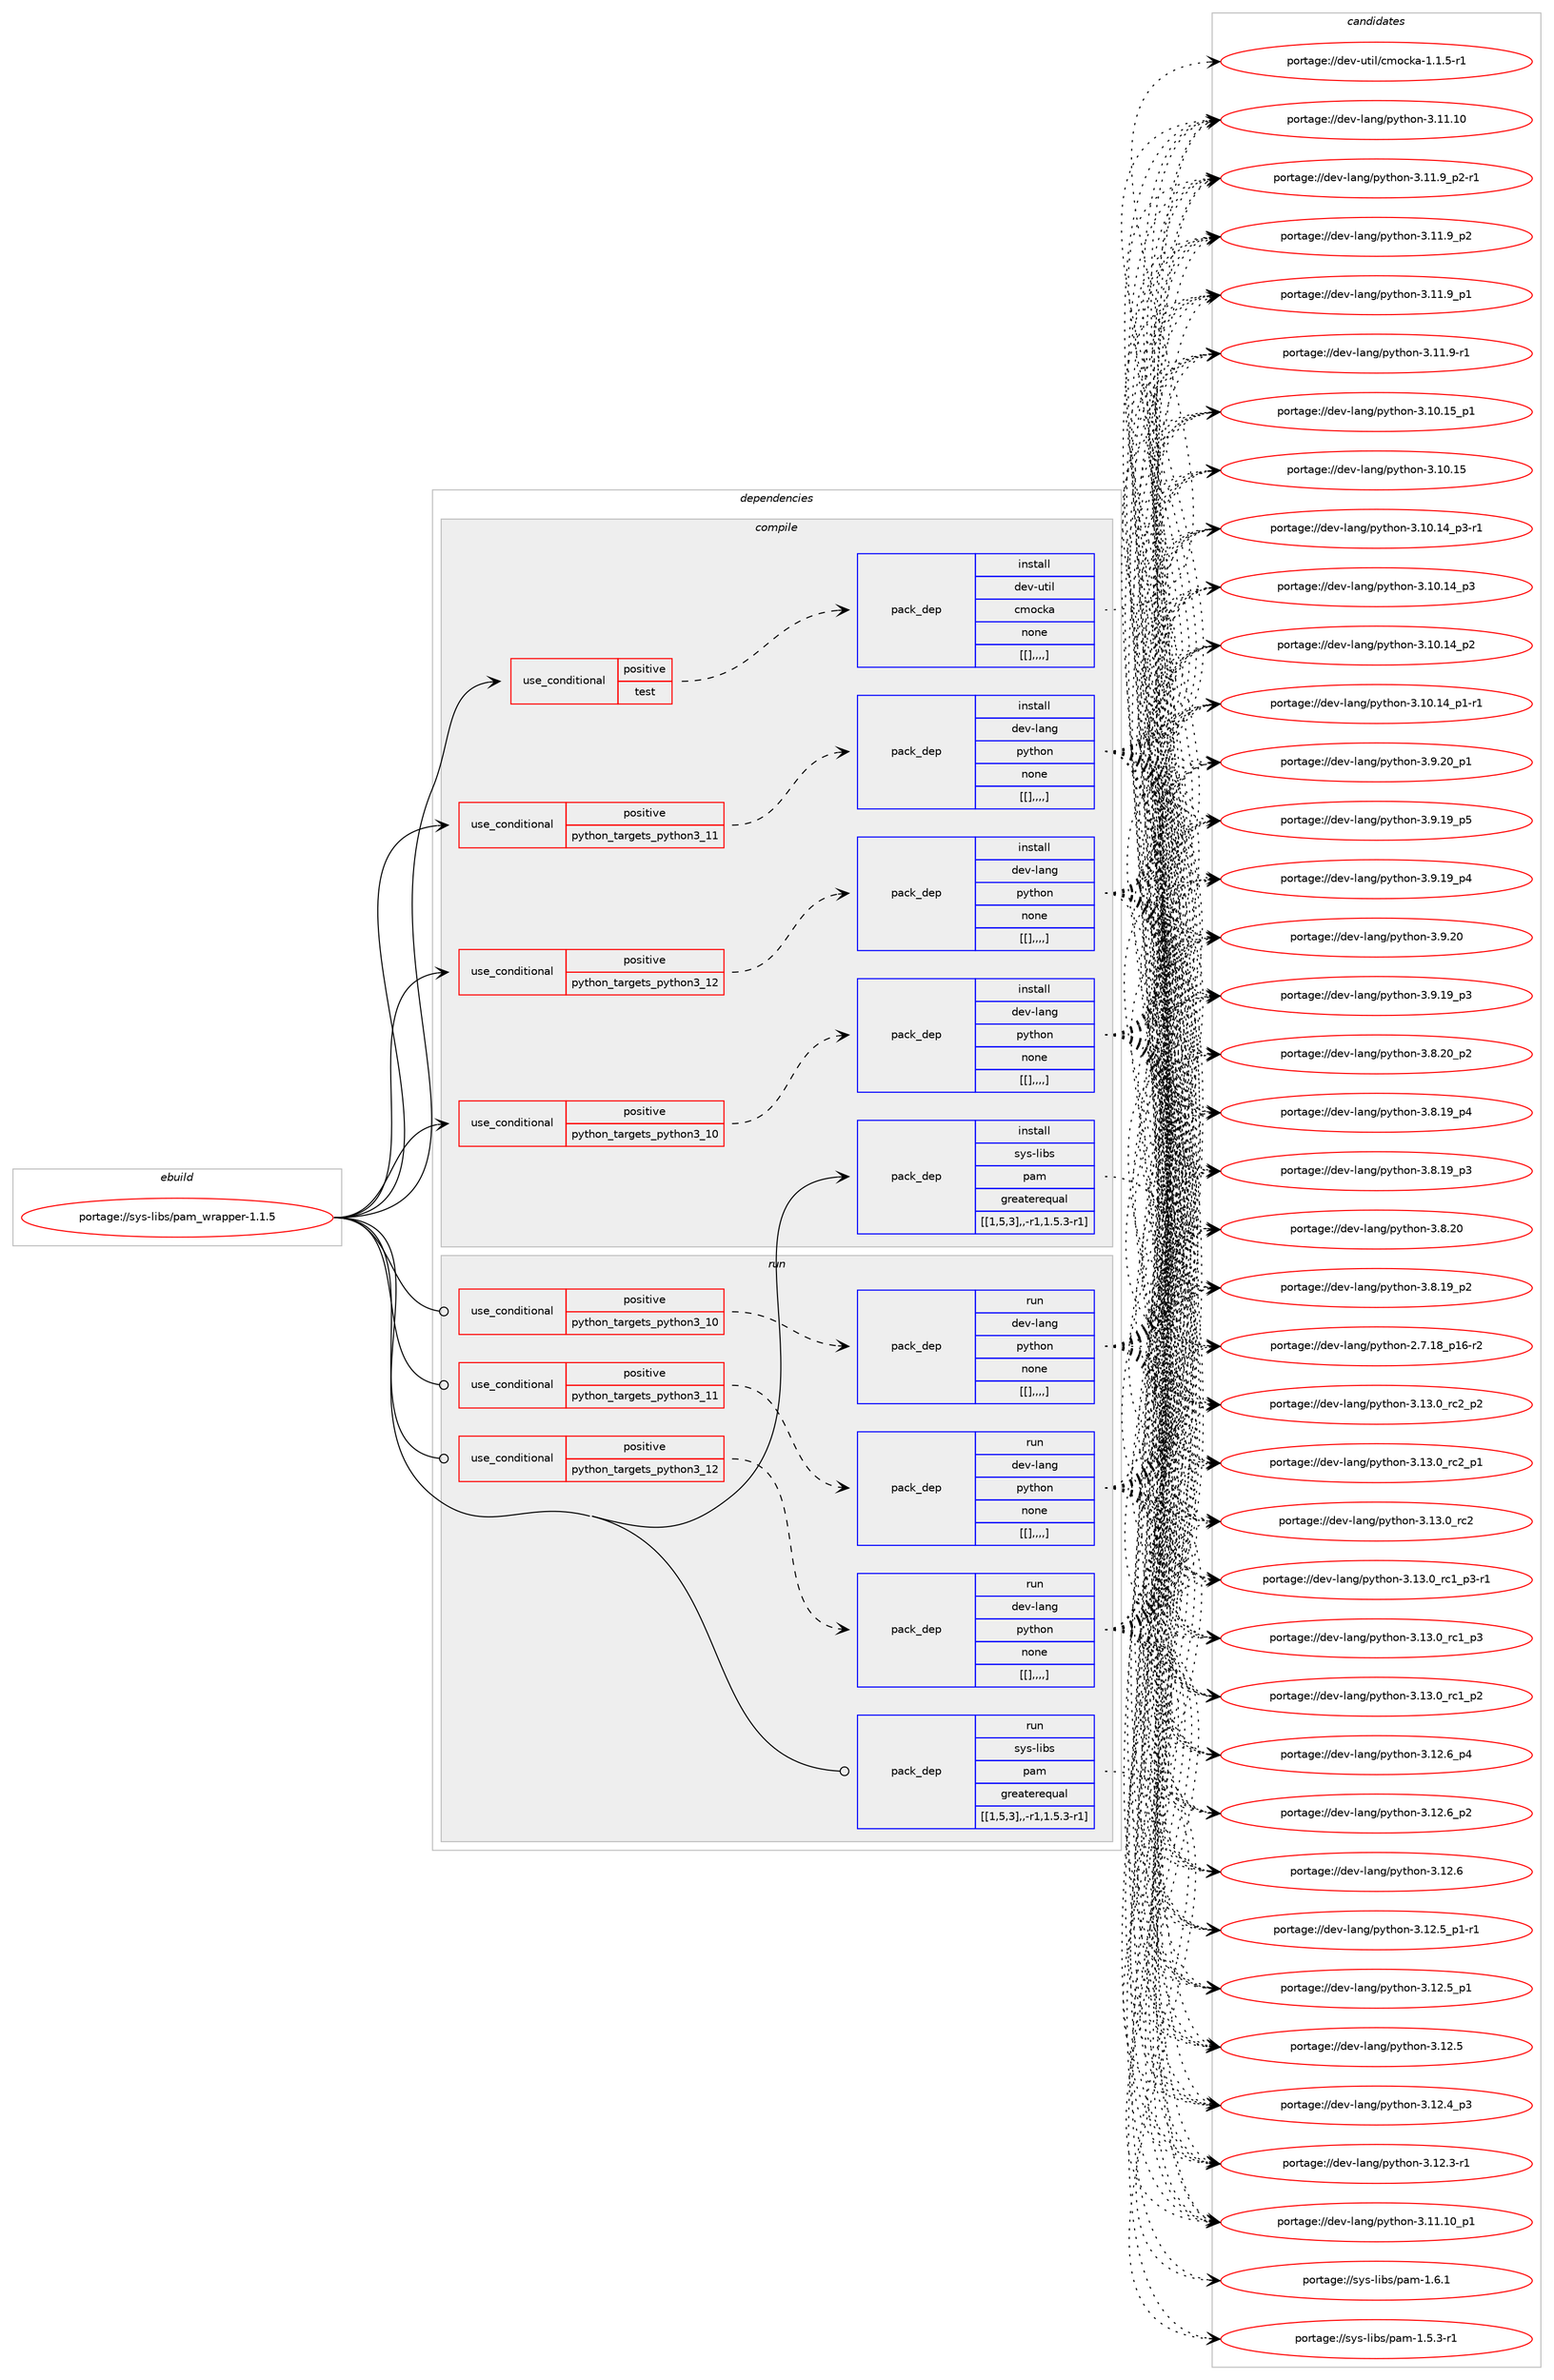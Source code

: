 digraph prolog {

# *************
# Graph options
# *************

newrank=true;
concentrate=true;
compound=true;
graph [rankdir=LR,fontname=Helvetica,fontsize=10,ranksep=1.5];#, ranksep=2.5, nodesep=0.2];
edge  [arrowhead=vee];
node  [fontname=Helvetica,fontsize=10];

# **********
# The ebuild
# **********

subgraph cluster_leftcol {
color=gray;
label=<<i>ebuild</i>>;
id [label="portage://sys-libs/pam_wrapper-1.1.5", color=red, width=4, href="../sys-libs/pam_wrapper-1.1.5.svg"];
}

# ****************
# The dependencies
# ****************

subgraph cluster_midcol {
color=gray;
label=<<i>dependencies</i>>;
subgraph cluster_compile {
fillcolor="#eeeeee";
style=filled;
label=<<i>compile</i>>;
subgraph cond4639 {
dependency13164 [label=<<TABLE BORDER="0" CELLBORDER="1" CELLSPACING="0" CELLPADDING="4"><TR><TD ROWSPAN="3" CELLPADDING="10">use_conditional</TD></TR><TR><TD>positive</TD></TR><TR><TD>python_targets_python3_10</TD></TR></TABLE>>, shape=none, color=red];
subgraph pack8475 {
dependency13165 [label=<<TABLE BORDER="0" CELLBORDER="1" CELLSPACING="0" CELLPADDING="4" WIDTH="220"><TR><TD ROWSPAN="6" CELLPADDING="30">pack_dep</TD></TR><TR><TD WIDTH="110">install</TD></TR><TR><TD>dev-lang</TD></TR><TR><TD>python</TD></TR><TR><TD>none</TD></TR><TR><TD>[[],,,,]</TD></TR></TABLE>>, shape=none, color=blue];
}
dependency13164:e -> dependency13165:w [weight=20,style="dashed",arrowhead="vee"];
}
id:e -> dependency13164:w [weight=20,style="solid",arrowhead="vee"];
subgraph cond4640 {
dependency13166 [label=<<TABLE BORDER="0" CELLBORDER="1" CELLSPACING="0" CELLPADDING="4"><TR><TD ROWSPAN="3" CELLPADDING="10">use_conditional</TD></TR><TR><TD>positive</TD></TR><TR><TD>python_targets_python3_11</TD></TR></TABLE>>, shape=none, color=red];
subgraph pack8476 {
dependency13167 [label=<<TABLE BORDER="0" CELLBORDER="1" CELLSPACING="0" CELLPADDING="4" WIDTH="220"><TR><TD ROWSPAN="6" CELLPADDING="30">pack_dep</TD></TR><TR><TD WIDTH="110">install</TD></TR><TR><TD>dev-lang</TD></TR><TR><TD>python</TD></TR><TR><TD>none</TD></TR><TR><TD>[[],,,,]</TD></TR></TABLE>>, shape=none, color=blue];
}
dependency13166:e -> dependency13167:w [weight=20,style="dashed",arrowhead="vee"];
}
id:e -> dependency13166:w [weight=20,style="solid",arrowhead="vee"];
subgraph cond4641 {
dependency13168 [label=<<TABLE BORDER="0" CELLBORDER="1" CELLSPACING="0" CELLPADDING="4"><TR><TD ROWSPAN="3" CELLPADDING="10">use_conditional</TD></TR><TR><TD>positive</TD></TR><TR><TD>python_targets_python3_12</TD></TR></TABLE>>, shape=none, color=red];
subgraph pack8477 {
dependency13169 [label=<<TABLE BORDER="0" CELLBORDER="1" CELLSPACING="0" CELLPADDING="4" WIDTH="220"><TR><TD ROWSPAN="6" CELLPADDING="30">pack_dep</TD></TR><TR><TD WIDTH="110">install</TD></TR><TR><TD>dev-lang</TD></TR><TR><TD>python</TD></TR><TR><TD>none</TD></TR><TR><TD>[[],,,,]</TD></TR></TABLE>>, shape=none, color=blue];
}
dependency13168:e -> dependency13169:w [weight=20,style="dashed",arrowhead="vee"];
}
id:e -> dependency13168:w [weight=20,style="solid",arrowhead="vee"];
subgraph cond4642 {
dependency13170 [label=<<TABLE BORDER="0" CELLBORDER="1" CELLSPACING="0" CELLPADDING="4"><TR><TD ROWSPAN="3" CELLPADDING="10">use_conditional</TD></TR><TR><TD>positive</TD></TR><TR><TD>test</TD></TR></TABLE>>, shape=none, color=red];
subgraph pack8478 {
dependency13171 [label=<<TABLE BORDER="0" CELLBORDER="1" CELLSPACING="0" CELLPADDING="4" WIDTH="220"><TR><TD ROWSPAN="6" CELLPADDING="30">pack_dep</TD></TR><TR><TD WIDTH="110">install</TD></TR><TR><TD>dev-util</TD></TR><TR><TD>cmocka</TD></TR><TR><TD>none</TD></TR><TR><TD>[[],,,,]</TD></TR></TABLE>>, shape=none, color=blue];
}
dependency13170:e -> dependency13171:w [weight=20,style="dashed",arrowhead="vee"];
}
id:e -> dependency13170:w [weight=20,style="solid",arrowhead="vee"];
subgraph pack8479 {
dependency13172 [label=<<TABLE BORDER="0" CELLBORDER="1" CELLSPACING="0" CELLPADDING="4" WIDTH="220"><TR><TD ROWSPAN="6" CELLPADDING="30">pack_dep</TD></TR><TR><TD WIDTH="110">install</TD></TR><TR><TD>sys-libs</TD></TR><TR><TD>pam</TD></TR><TR><TD>greaterequal</TD></TR><TR><TD>[[1,5,3],,-r1,1.5.3-r1]</TD></TR></TABLE>>, shape=none, color=blue];
}
id:e -> dependency13172:w [weight=20,style="solid",arrowhead="vee"];
}
subgraph cluster_compileandrun {
fillcolor="#eeeeee";
style=filled;
label=<<i>compile and run</i>>;
}
subgraph cluster_run {
fillcolor="#eeeeee";
style=filled;
label=<<i>run</i>>;
subgraph cond4643 {
dependency13173 [label=<<TABLE BORDER="0" CELLBORDER="1" CELLSPACING="0" CELLPADDING="4"><TR><TD ROWSPAN="3" CELLPADDING="10">use_conditional</TD></TR><TR><TD>positive</TD></TR><TR><TD>python_targets_python3_10</TD></TR></TABLE>>, shape=none, color=red];
subgraph pack8480 {
dependency13174 [label=<<TABLE BORDER="0" CELLBORDER="1" CELLSPACING="0" CELLPADDING="4" WIDTH="220"><TR><TD ROWSPAN="6" CELLPADDING="30">pack_dep</TD></TR><TR><TD WIDTH="110">run</TD></TR><TR><TD>dev-lang</TD></TR><TR><TD>python</TD></TR><TR><TD>none</TD></TR><TR><TD>[[],,,,]</TD></TR></TABLE>>, shape=none, color=blue];
}
dependency13173:e -> dependency13174:w [weight=20,style="dashed",arrowhead="vee"];
}
id:e -> dependency13173:w [weight=20,style="solid",arrowhead="odot"];
subgraph cond4644 {
dependency13175 [label=<<TABLE BORDER="0" CELLBORDER="1" CELLSPACING="0" CELLPADDING="4"><TR><TD ROWSPAN="3" CELLPADDING="10">use_conditional</TD></TR><TR><TD>positive</TD></TR><TR><TD>python_targets_python3_11</TD></TR></TABLE>>, shape=none, color=red];
subgraph pack8481 {
dependency13176 [label=<<TABLE BORDER="0" CELLBORDER="1" CELLSPACING="0" CELLPADDING="4" WIDTH="220"><TR><TD ROWSPAN="6" CELLPADDING="30">pack_dep</TD></TR><TR><TD WIDTH="110">run</TD></TR><TR><TD>dev-lang</TD></TR><TR><TD>python</TD></TR><TR><TD>none</TD></TR><TR><TD>[[],,,,]</TD></TR></TABLE>>, shape=none, color=blue];
}
dependency13175:e -> dependency13176:w [weight=20,style="dashed",arrowhead="vee"];
}
id:e -> dependency13175:w [weight=20,style="solid",arrowhead="odot"];
subgraph cond4645 {
dependency13177 [label=<<TABLE BORDER="0" CELLBORDER="1" CELLSPACING="0" CELLPADDING="4"><TR><TD ROWSPAN="3" CELLPADDING="10">use_conditional</TD></TR><TR><TD>positive</TD></TR><TR><TD>python_targets_python3_12</TD></TR></TABLE>>, shape=none, color=red];
subgraph pack8482 {
dependency13178 [label=<<TABLE BORDER="0" CELLBORDER="1" CELLSPACING="0" CELLPADDING="4" WIDTH="220"><TR><TD ROWSPAN="6" CELLPADDING="30">pack_dep</TD></TR><TR><TD WIDTH="110">run</TD></TR><TR><TD>dev-lang</TD></TR><TR><TD>python</TD></TR><TR><TD>none</TD></TR><TR><TD>[[],,,,]</TD></TR></TABLE>>, shape=none, color=blue];
}
dependency13177:e -> dependency13178:w [weight=20,style="dashed",arrowhead="vee"];
}
id:e -> dependency13177:w [weight=20,style="solid",arrowhead="odot"];
subgraph pack8483 {
dependency13179 [label=<<TABLE BORDER="0" CELLBORDER="1" CELLSPACING="0" CELLPADDING="4" WIDTH="220"><TR><TD ROWSPAN="6" CELLPADDING="30">pack_dep</TD></TR><TR><TD WIDTH="110">run</TD></TR><TR><TD>sys-libs</TD></TR><TR><TD>pam</TD></TR><TR><TD>greaterequal</TD></TR><TR><TD>[[1,5,3],,-r1,1.5.3-r1]</TD></TR></TABLE>>, shape=none, color=blue];
}
id:e -> dependency13179:w [weight=20,style="solid",arrowhead="odot"];
}
}

# **************
# The candidates
# **************

subgraph cluster_choices {
rank=same;
color=gray;
label=<<i>candidates</i>>;

subgraph choice8475 {
color=black;
nodesep=1;
choice100101118451089711010347112121116104111110455146495146489511499509511250 [label="portage://dev-lang/python-3.13.0_rc2_p2", color=red, width=4,href="../dev-lang/python-3.13.0_rc2_p2.svg"];
choice100101118451089711010347112121116104111110455146495146489511499509511249 [label="portage://dev-lang/python-3.13.0_rc2_p1", color=red, width=4,href="../dev-lang/python-3.13.0_rc2_p1.svg"];
choice10010111845108971101034711212111610411111045514649514648951149950 [label="portage://dev-lang/python-3.13.0_rc2", color=red, width=4,href="../dev-lang/python-3.13.0_rc2.svg"];
choice1001011184510897110103471121211161041111104551464951464895114994995112514511449 [label="portage://dev-lang/python-3.13.0_rc1_p3-r1", color=red, width=4,href="../dev-lang/python-3.13.0_rc1_p3-r1.svg"];
choice100101118451089711010347112121116104111110455146495146489511499499511251 [label="portage://dev-lang/python-3.13.0_rc1_p3", color=red, width=4,href="../dev-lang/python-3.13.0_rc1_p3.svg"];
choice100101118451089711010347112121116104111110455146495146489511499499511250 [label="portage://dev-lang/python-3.13.0_rc1_p2", color=red, width=4,href="../dev-lang/python-3.13.0_rc1_p2.svg"];
choice100101118451089711010347112121116104111110455146495046549511252 [label="portage://dev-lang/python-3.12.6_p4", color=red, width=4,href="../dev-lang/python-3.12.6_p4.svg"];
choice100101118451089711010347112121116104111110455146495046549511250 [label="portage://dev-lang/python-3.12.6_p2", color=red, width=4,href="../dev-lang/python-3.12.6_p2.svg"];
choice10010111845108971101034711212111610411111045514649504654 [label="portage://dev-lang/python-3.12.6", color=red, width=4,href="../dev-lang/python-3.12.6.svg"];
choice1001011184510897110103471121211161041111104551464950465395112494511449 [label="portage://dev-lang/python-3.12.5_p1-r1", color=red, width=4,href="../dev-lang/python-3.12.5_p1-r1.svg"];
choice100101118451089711010347112121116104111110455146495046539511249 [label="portage://dev-lang/python-3.12.5_p1", color=red, width=4,href="../dev-lang/python-3.12.5_p1.svg"];
choice10010111845108971101034711212111610411111045514649504653 [label="portage://dev-lang/python-3.12.5", color=red, width=4,href="../dev-lang/python-3.12.5.svg"];
choice100101118451089711010347112121116104111110455146495046529511251 [label="portage://dev-lang/python-3.12.4_p3", color=red, width=4,href="../dev-lang/python-3.12.4_p3.svg"];
choice100101118451089711010347112121116104111110455146495046514511449 [label="portage://dev-lang/python-3.12.3-r1", color=red, width=4,href="../dev-lang/python-3.12.3-r1.svg"];
choice10010111845108971101034711212111610411111045514649494649489511249 [label="portage://dev-lang/python-3.11.10_p1", color=red, width=4,href="../dev-lang/python-3.11.10_p1.svg"];
choice1001011184510897110103471121211161041111104551464949464948 [label="portage://dev-lang/python-3.11.10", color=red, width=4,href="../dev-lang/python-3.11.10.svg"];
choice1001011184510897110103471121211161041111104551464949465795112504511449 [label="portage://dev-lang/python-3.11.9_p2-r1", color=red, width=4,href="../dev-lang/python-3.11.9_p2-r1.svg"];
choice100101118451089711010347112121116104111110455146494946579511250 [label="portage://dev-lang/python-3.11.9_p2", color=red, width=4,href="../dev-lang/python-3.11.9_p2.svg"];
choice100101118451089711010347112121116104111110455146494946579511249 [label="portage://dev-lang/python-3.11.9_p1", color=red, width=4,href="../dev-lang/python-3.11.9_p1.svg"];
choice100101118451089711010347112121116104111110455146494946574511449 [label="portage://dev-lang/python-3.11.9-r1", color=red, width=4,href="../dev-lang/python-3.11.9-r1.svg"];
choice10010111845108971101034711212111610411111045514649484649539511249 [label="portage://dev-lang/python-3.10.15_p1", color=red, width=4,href="../dev-lang/python-3.10.15_p1.svg"];
choice1001011184510897110103471121211161041111104551464948464953 [label="portage://dev-lang/python-3.10.15", color=red, width=4,href="../dev-lang/python-3.10.15.svg"];
choice100101118451089711010347112121116104111110455146494846495295112514511449 [label="portage://dev-lang/python-3.10.14_p3-r1", color=red, width=4,href="../dev-lang/python-3.10.14_p3-r1.svg"];
choice10010111845108971101034711212111610411111045514649484649529511251 [label="portage://dev-lang/python-3.10.14_p3", color=red, width=4,href="../dev-lang/python-3.10.14_p3.svg"];
choice10010111845108971101034711212111610411111045514649484649529511250 [label="portage://dev-lang/python-3.10.14_p2", color=red, width=4,href="../dev-lang/python-3.10.14_p2.svg"];
choice100101118451089711010347112121116104111110455146494846495295112494511449 [label="portage://dev-lang/python-3.10.14_p1-r1", color=red, width=4,href="../dev-lang/python-3.10.14_p1-r1.svg"];
choice100101118451089711010347112121116104111110455146574650489511249 [label="portage://dev-lang/python-3.9.20_p1", color=red, width=4,href="../dev-lang/python-3.9.20_p1.svg"];
choice10010111845108971101034711212111610411111045514657465048 [label="portage://dev-lang/python-3.9.20", color=red, width=4,href="../dev-lang/python-3.9.20.svg"];
choice100101118451089711010347112121116104111110455146574649579511253 [label="portage://dev-lang/python-3.9.19_p5", color=red, width=4,href="../dev-lang/python-3.9.19_p5.svg"];
choice100101118451089711010347112121116104111110455146574649579511252 [label="portage://dev-lang/python-3.9.19_p4", color=red, width=4,href="../dev-lang/python-3.9.19_p4.svg"];
choice100101118451089711010347112121116104111110455146574649579511251 [label="portage://dev-lang/python-3.9.19_p3", color=red, width=4,href="../dev-lang/python-3.9.19_p3.svg"];
choice100101118451089711010347112121116104111110455146564650489511250 [label="portage://dev-lang/python-3.8.20_p2", color=red, width=4,href="../dev-lang/python-3.8.20_p2.svg"];
choice10010111845108971101034711212111610411111045514656465048 [label="portage://dev-lang/python-3.8.20", color=red, width=4,href="../dev-lang/python-3.8.20.svg"];
choice100101118451089711010347112121116104111110455146564649579511252 [label="portage://dev-lang/python-3.8.19_p4", color=red, width=4,href="../dev-lang/python-3.8.19_p4.svg"];
choice100101118451089711010347112121116104111110455146564649579511251 [label="portage://dev-lang/python-3.8.19_p3", color=red, width=4,href="../dev-lang/python-3.8.19_p3.svg"];
choice100101118451089711010347112121116104111110455146564649579511250 [label="portage://dev-lang/python-3.8.19_p2", color=red, width=4,href="../dev-lang/python-3.8.19_p2.svg"];
choice100101118451089711010347112121116104111110455046554649569511249544511450 [label="portage://dev-lang/python-2.7.18_p16-r2", color=red, width=4,href="../dev-lang/python-2.7.18_p16-r2.svg"];
dependency13165:e -> choice100101118451089711010347112121116104111110455146495146489511499509511250:w [style=dotted,weight="100"];
dependency13165:e -> choice100101118451089711010347112121116104111110455146495146489511499509511249:w [style=dotted,weight="100"];
dependency13165:e -> choice10010111845108971101034711212111610411111045514649514648951149950:w [style=dotted,weight="100"];
dependency13165:e -> choice1001011184510897110103471121211161041111104551464951464895114994995112514511449:w [style=dotted,weight="100"];
dependency13165:e -> choice100101118451089711010347112121116104111110455146495146489511499499511251:w [style=dotted,weight="100"];
dependency13165:e -> choice100101118451089711010347112121116104111110455146495146489511499499511250:w [style=dotted,weight="100"];
dependency13165:e -> choice100101118451089711010347112121116104111110455146495046549511252:w [style=dotted,weight="100"];
dependency13165:e -> choice100101118451089711010347112121116104111110455146495046549511250:w [style=dotted,weight="100"];
dependency13165:e -> choice10010111845108971101034711212111610411111045514649504654:w [style=dotted,weight="100"];
dependency13165:e -> choice1001011184510897110103471121211161041111104551464950465395112494511449:w [style=dotted,weight="100"];
dependency13165:e -> choice100101118451089711010347112121116104111110455146495046539511249:w [style=dotted,weight="100"];
dependency13165:e -> choice10010111845108971101034711212111610411111045514649504653:w [style=dotted,weight="100"];
dependency13165:e -> choice100101118451089711010347112121116104111110455146495046529511251:w [style=dotted,weight="100"];
dependency13165:e -> choice100101118451089711010347112121116104111110455146495046514511449:w [style=dotted,weight="100"];
dependency13165:e -> choice10010111845108971101034711212111610411111045514649494649489511249:w [style=dotted,weight="100"];
dependency13165:e -> choice1001011184510897110103471121211161041111104551464949464948:w [style=dotted,weight="100"];
dependency13165:e -> choice1001011184510897110103471121211161041111104551464949465795112504511449:w [style=dotted,weight="100"];
dependency13165:e -> choice100101118451089711010347112121116104111110455146494946579511250:w [style=dotted,weight="100"];
dependency13165:e -> choice100101118451089711010347112121116104111110455146494946579511249:w [style=dotted,weight="100"];
dependency13165:e -> choice100101118451089711010347112121116104111110455146494946574511449:w [style=dotted,weight="100"];
dependency13165:e -> choice10010111845108971101034711212111610411111045514649484649539511249:w [style=dotted,weight="100"];
dependency13165:e -> choice1001011184510897110103471121211161041111104551464948464953:w [style=dotted,weight="100"];
dependency13165:e -> choice100101118451089711010347112121116104111110455146494846495295112514511449:w [style=dotted,weight="100"];
dependency13165:e -> choice10010111845108971101034711212111610411111045514649484649529511251:w [style=dotted,weight="100"];
dependency13165:e -> choice10010111845108971101034711212111610411111045514649484649529511250:w [style=dotted,weight="100"];
dependency13165:e -> choice100101118451089711010347112121116104111110455146494846495295112494511449:w [style=dotted,weight="100"];
dependency13165:e -> choice100101118451089711010347112121116104111110455146574650489511249:w [style=dotted,weight="100"];
dependency13165:e -> choice10010111845108971101034711212111610411111045514657465048:w [style=dotted,weight="100"];
dependency13165:e -> choice100101118451089711010347112121116104111110455146574649579511253:w [style=dotted,weight="100"];
dependency13165:e -> choice100101118451089711010347112121116104111110455146574649579511252:w [style=dotted,weight="100"];
dependency13165:e -> choice100101118451089711010347112121116104111110455146574649579511251:w [style=dotted,weight="100"];
dependency13165:e -> choice100101118451089711010347112121116104111110455146564650489511250:w [style=dotted,weight="100"];
dependency13165:e -> choice10010111845108971101034711212111610411111045514656465048:w [style=dotted,weight="100"];
dependency13165:e -> choice100101118451089711010347112121116104111110455146564649579511252:w [style=dotted,weight="100"];
dependency13165:e -> choice100101118451089711010347112121116104111110455146564649579511251:w [style=dotted,weight="100"];
dependency13165:e -> choice100101118451089711010347112121116104111110455146564649579511250:w [style=dotted,weight="100"];
dependency13165:e -> choice100101118451089711010347112121116104111110455046554649569511249544511450:w [style=dotted,weight="100"];
}
subgraph choice8476 {
color=black;
nodesep=1;
choice100101118451089711010347112121116104111110455146495146489511499509511250 [label="portage://dev-lang/python-3.13.0_rc2_p2", color=red, width=4,href="../dev-lang/python-3.13.0_rc2_p2.svg"];
choice100101118451089711010347112121116104111110455146495146489511499509511249 [label="portage://dev-lang/python-3.13.0_rc2_p1", color=red, width=4,href="../dev-lang/python-3.13.0_rc2_p1.svg"];
choice10010111845108971101034711212111610411111045514649514648951149950 [label="portage://dev-lang/python-3.13.0_rc2", color=red, width=4,href="../dev-lang/python-3.13.0_rc2.svg"];
choice1001011184510897110103471121211161041111104551464951464895114994995112514511449 [label="portage://dev-lang/python-3.13.0_rc1_p3-r1", color=red, width=4,href="../dev-lang/python-3.13.0_rc1_p3-r1.svg"];
choice100101118451089711010347112121116104111110455146495146489511499499511251 [label="portage://dev-lang/python-3.13.0_rc1_p3", color=red, width=4,href="../dev-lang/python-3.13.0_rc1_p3.svg"];
choice100101118451089711010347112121116104111110455146495146489511499499511250 [label="portage://dev-lang/python-3.13.0_rc1_p2", color=red, width=4,href="../dev-lang/python-3.13.0_rc1_p2.svg"];
choice100101118451089711010347112121116104111110455146495046549511252 [label="portage://dev-lang/python-3.12.6_p4", color=red, width=4,href="../dev-lang/python-3.12.6_p4.svg"];
choice100101118451089711010347112121116104111110455146495046549511250 [label="portage://dev-lang/python-3.12.6_p2", color=red, width=4,href="../dev-lang/python-3.12.6_p2.svg"];
choice10010111845108971101034711212111610411111045514649504654 [label="portage://dev-lang/python-3.12.6", color=red, width=4,href="../dev-lang/python-3.12.6.svg"];
choice1001011184510897110103471121211161041111104551464950465395112494511449 [label="portage://dev-lang/python-3.12.5_p1-r1", color=red, width=4,href="../dev-lang/python-3.12.5_p1-r1.svg"];
choice100101118451089711010347112121116104111110455146495046539511249 [label="portage://dev-lang/python-3.12.5_p1", color=red, width=4,href="../dev-lang/python-3.12.5_p1.svg"];
choice10010111845108971101034711212111610411111045514649504653 [label="portage://dev-lang/python-3.12.5", color=red, width=4,href="../dev-lang/python-3.12.5.svg"];
choice100101118451089711010347112121116104111110455146495046529511251 [label="portage://dev-lang/python-3.12.4_p3", color=red, width=4,href="../dev-lang/python-3.12.4_p3.svg"];
choice100101118451089711010347112121116104111110455146495046514511449 [label="portage://dev-lang/python-3.12.3-r1", color=red, width=4,href="../dev-lang/python-3.12.3-r1.svg"];
choice10010111845108971101034711212111610411111045514649494649489511249 [label="portage://dev-lang/python-3.11.10_p1", color=red, width=4,href="../dev-lang/python-3.11.10_p1.svg"];
choice1001011184510897110103471121211161041111104551464949464948 [label="portage://dev-lang/python-3.11.10", color=red, width=4,href="../dev-lang/python-3.11.10.svg"];
choice1001011184510897110103471121211161041111104551464949465795112504511449 [label="portage://dev-lang/python-3.11.9_p2-r1", color=red, width=4,href="../dev-lang/python-3.11.9_p2-r1.svg"];
choice100101118451089711010347112121116104111110455146494946579511250 [label="portage://dev-lang/python-3.11.9_p2", color=red, width=4,href="../dev-lang/python-3.11.9_p2.svg"];
choice100101118451089711010347112121116104111110455146494946579511249 [label="portage://dev-lang/python-3.11.9_p1", color=red, width=4,href="../dev-lang/python-3.11.9_p1.svg"];
choice100101118451089711010347112121116104111110455146494946574511449 [label="portage://dev-lang/python-3.11.9-r1", color=red, width=4,href="../dev-lang/python-3.11.9-r1.svg"];
choice10010111845108971101034711212111610411111045514649484649539511249 [label="portage://dev-lang/python-3.10.15_p1", color=red, width=4,href="../dev-lang/python-3.10.15_p1.svg"];
choice1001011184510897110103471121211161041111104551464948464953 [label="portage://dev-lang/python-3.10.15", color=red, width=4,href="../dev-lang/python-3.10.15.svg"];
choice100101118451089711010347112121116104111110455146494846495295112514511449 [label="portage://dev-lang/python-3.10.14_p3-r1", color=red, width=4,href="../dev-lang/python-3.10.14_p3-r1.svg"];
choice10010111845108971101034711212111610411111045514649484649529511251 [label="portage://dev-lang/python-3.10.14_p3", color=red, width=4,href="../dev-lang/python-3.10.14_p3.svg"];
choice10010111845108971101034711212111610411111045514649484649529511250 [label="portage://dev-lang/python-3.10.14_p2", color=red, width=4,href="../dev-lang/python-3.10.14_p2.svg"];
choice100101118451089711010347112121116104111110455146494846495295112494511449 [label="portage://dev-lang/python-3.10.14_p1-r1", color=red, width=4,href="../dev-lang/python-3.10.14_p1-r1.svg"];
choice100101118451089711010347112121116104111110455146574650489511249 [label="portage://dev-lang/python-3.9.20_p1", color=red, width=4,href="../dev-lang/python-3.9.20_p1.svg"];
choice10010111845108971101034711212111610411111045514657465048 [label="portage://dev-lang/python-3.9.20", color=red, width=4,href="../dev-lang/python-3.9.20.svg"];
choice100101118451089711010347112121116104111110455146574649579511253 [label="portage://dev-lang/python-3.9.19_p5", color=red, width=4,href="../dev-lang/python-3.9.19_p5.svg"];
choice100101118451089711010347112121116104111110455146574649579511252 [label="portage://dev-lang/python-3.9.19_p4", color=red, width=4,href="../dev-lang/python-3.9.19_p4.svg"];
choice100101118451089711010347112121116104111110455146574649579511251 [label="portage://dev-lang/python-3.9.19_p3", color=red, width=4,href="../dev-lang/python-3.9.19_p3.svg"];
choice100101118451089711010347112121116104111110455146564650489511250 [label="portage://dev-lang/python-3.8.20_p2", color=red, width=4,href="../dev-lang/python-3.8.20_p2.svg"];
choice10010111845108971101034711212111610411111045514656465048 [label="portage://dev-lang/python-3.8.20", color=red, width=4,href="../dev-lang/python-3.8.20.svg"];
choice100101118451089711010347112121116104111110455146564649579511252 [label="portage://dev-lang/python-3.8.19_p4", color=red, width=4,href="../dev-lang/python-3.8.19_p4.svg"];
choice100101118451089711010347112121116104111110455146564649579511251 [label="portage://dev-lang/python-3.8.19_p3", color=red, width=4,href="../dev-lang/python-3.8.19_p3.svg"];
choice100101118451089711010347112121116104111110455146564649579511250 [label="portage://dev-lang/python-3.8.19_p2", color=red, width=4,href="../dev-lang/python-3.8.19_p2.svg"];
choice100101118451089711010347112121116104111110455046554649569511249544511450 [label="portage://dev-lang/python-2.7.18_p16-r2", color=red, width=4,href="../dev-lang/python-2.7.18_p16-r2.svg"];
dependency13167:e -> choice100101118451089711010347112121116104111110455146495146489511499509511250:w [style=dotted,weight="100"];
dependency13167:e -> choice100101118451089711010347112121116104111110455146495146489511499509511249:w [style=dotted,weight="100"];
dependency13167:e -> choice10010111845108971101034711212111610411111045514649514648951149950:w [style=dotted,weight="100"];
dependency13167:e -> choice1001011184510897110103471121211161041111104551464951464895114994995112514511449:w [style=dotted,weight="100"];
dependency13167:e -> choice100101118451089711010347112121116104111110455146495146489511499499511251:w [style=dotted,weight="100"];
dependency13167:e -> choice100101118451089711010347112121116104111110455146495146489511499499511250:w [style=dotted,weight="100"];
dependency13167:e -> choice100101118451089711010347112121116104111110455146495046549511252:w [style=dotted,weight="100"];
dependency13167:e -> choice100101118451089711010347112121116104111110455146495046549511250:w [style=dotted,weight="100"];
dependency13167:e -> choice10010111845108971101034711212111610411111045514649504654:w [style=dotted,weight="100"];
dependency13167:e -> choice1001011184510897110103471121211161041111104551464950465395112494511449:w [style=dotted,weight="100"];
dependency13167:e -> choice100101118451089711010347112121116104111110455146495046539511249:w [style=dotted,weight="100"];
dependency13167:e -> choice10010111845108971101034711212111610411111045514649504653:w [style=dotted,weight="100"];
dependency13167:e -> choice100101118451089711010347112121116104111110455146495046529511251:w [style=dotted,weight="100"];
dependency13167:e -> choice100101118451089711010347112121116104111110455146495046514511449:w [style=dotted,weight="100"];
dependency13167:e -> choice10010111845108971101034711212111610411111045514649494649489511249:w [style=dotted,weight="100"];
dependency13167:e -> choice1001011184510897110103471121211161041111104551464949464948:w [style=dotted,weight="100"];
dependency13167:e -> choice1001011184510897110103471121211161041111104551464949465795112504511449:w [style=dotted,weight="100"];
dependency13167:e -> choice100101118451089711010347112121116104111110455146494946579511250:w [style=dotted,weight="100"];
dependency13167:e -> choice100101118451089711010347112121116104111110455146494946579511249:w [style=dotted,weight="100"];
dependency13167:e -> choice100101118451089711010347112121116104111110455146494946574511449:w [style=dotted,weight="100"];
dependency13167:e -> choice10010111845108971101034711212111610411111045514649484649539511249:w [style=dotted,weight="100"];
dependency13167:e -> choice1001011184510897110103471121211161041111104551464948464953:w [style=dotted,weight="100"];
dependency13167:e -> choice100101118451089711010347112121116104111110455146494846495295112514511449:w [style=dotted,weight="100"];
dependency13167:e -> choice10010111845108971101034711212111610411111045514649484649529511251:w [style=dotted,weight="100"];
dependency13167:e -> choice10010111845108971101034711212111610411111045514649484649529511250:w [style=dotted,weight="100"];
dependency13167:e -> choice100101118451089711010347112121116104111110455146494846495295112494511449:w [style=dotted,weight="100"];
dependency13167:e -> choice100101118451089711010347112121116104111110455146574650489511249:w [style=dotted,weight="100"];
dependency13167:e -> choice10010111845108971101034711212111610411111045514657465048:w [style=dotted,weight="100"];
dependency13167:e -> choice100101118451089711010347112121116104111110455146574649579511253:w [style=dotted,weight="100"];
dependency13167:e -> choice100101118451089711010347112121116104111110455146574649579511252:w [style=dotted,weight="100"];
dependency13167:e -> choice100101118451089711010347112121116104111110455146574649579511251:w [style=dotted,weight="100"];
dependency13167:e -> choice100101118451089711010347112121116104111110455146564650489511250:w [style=dotted,weight="100"];
dependency13167:e -> choice10010111845108971101034711212111610411111045514656465048:w [style=dotted,weight="100"];
dependency13167:e -> choice100101118451089711010347112121116104111110455146564649579511252:w [style=dotted,weight="100"];
dependency13167:e -> choice100101118451089711010347112121116104111110455146564649579511251:w [style=dotted,weight="100"];
dependency13167:e -> choice100101118451089711010347112121116104111110455146564649579511250:w [style=dotted,weight="100"];
dependency13167:e -> choice100101118451089711010347112121116104111110455046554649569511249544511450:w [style=dotted,weight="100"];
}
subgraph choice8477 {
color=black;
nodesep=1;
choice100101118451089711010347112121116104111110455146495146489511499509511250 [label="portage://dev-lang/python-3.13.0_rc2_p2", color=red, width=4,href="../dev-lang/python-3.13.0_rc2_p2.svg"];
choice100101118451089711010347112121116104111110455146495146489511499509511249 [label="portage://dev-lang/python-3.13.0_rc2_p1", color=red, width=4,href="../dev-lang/python-3.13.0_rc2_p1.svg"];
choice10010111845108971101034711212111610411111045514649514648951149950 [label="portage://dev-lang/python-3.13.0_rc2", color=red, width=4,href="../dev-lang/python-3.13.0_rc2.svg"];
choice1001011184510897110103471121211161041111104551464951464895114994995112514511449 [label="portage://dev-lang/python-3.13.0_rc1_p3-r1", color=red, width=4,href="../dev-lang/python-3.13.0_rc1_p3-r1.svg"];
choice100101118451089711010347112121116104111110455146495146489511499499511251 [label="portage://dev-lang/python-3.13.0_rc1_p3", color=red, width=4,href="../dev-lang/python-3.13.0_rc1_p3.svg"];
choice100101118451089711010347112121116104111110455146495146489511499499511250 [label="portage://dev-lang/python-3.13.0_rc1_p2", color=red, width=4,href="../dev-lang/python-3.13.0_rc1_p2.svg"];
choice100101118451089711010347112121116104111110455146495046549511252 [label="portage://dev-lang/python-3.12.6_p4", color=red, width=4,href="../dev-lang/python-3.12.6_p4.svg"];
choice100101118451089711010347112121116104111110455146495046549511250 [label="portage://dev-lang/python-3.12.6_p2", color=red, width=4,href="../dev-lang/python-3.12.6_p2.svg"];
choice10010111845108971101034711212111610411111045514649504654 [label="portage://dev-lang/python-3.12.6", color=red, width=4,href="../dev-lang/python-3.12.6.svg"];
choice1001011184510897110103471121211161041111104551464950465395112494511449 [label="portage://dev-lang/python-3.12.5_p1-r1", color=red, width=4,href="../dev-lang/python-3.12.5_p1-r1.svg"];
choice100101118451089711010347112121116104111110455146495046539511249 [label="portage://dev-lang/python-3.12.5_p1", color=red, width=4,href="../dev-lang/python-3.12.5_p1.svg"];
choice10010111845108971101034711212111610411111045514649504653 [label="portage://dev-lang/python-3.12.5", color=red, width=4,href="../dev-lang/python-3.12.5.svg"];
choice100101118451089711010347112121116104111110455146495046529511251 [label="portage://dev-lang/python-3.12.4_p3", color=red, width=4,href="../dev-lang/python-3.12.4_p3.svg"];
choice100101118451089711010347112121116104111110455146495046514511449 [label="portage://dev-lang/python-3.12.3-r1", color=red, width=4,href="../dev-lang/python-3.12.3-r1.svg"];
choice10010111845108971101034711212111610411111045514649494649489511249 [label="portage://dev-lang/python-3.11.10_p1", color=red, width=4,href="../dev-lang/python-3.11.10_p1.svg"];
choice1001011184510897110103471121211161041111104551464949464948 [label="portage://dev-lang/python-3.11.10", color=red, width=4,href="../dev-lang/python-3.11.10.svg"];
choice1001011184510897110103471121211161041111104551464949465795112504511449 [label="portage://dev-lang/python-3.11.9_p2-r1", color=red, width=4,href="../dev-lang/python-3.11.9_p2-r1.svg"];
choice100101118451089711010347112121116104111110455146494946579511250 [label="portage://dev-lang/python-3.11.9_p2", color=red, width=4,href="../dev-lang/python-3.11.9_p2.svg"];
choice100101118451089711010347112121116104111110455146494946579511249 [label="portage://dev-lang/python-3.11.9_p1", color=red, width=4,href="../dev-lang/python-3.11.9_p1.svg"];
choice100101118451089711010347112121116104111110455146494946574511449 [label="portage://dev-lang/python-3.11.9-r1", color=red, width=4,href="../dev-lang/python-3.11.9-r1.svg"];
choice10010111845108971101034711212111610411111045514649484649539511249 [label="portage://dev-lang/python-3.10.15_p1", color=red, width=4,href="../dev-lang/python-3.10.15_p1.svg"];
choice1001011184510897110103471121211161041111104551464948464953 [label="portage://dev-lang/python-3.10.15", color=red, width=4,href="../dev-lang/python-3.10.15.svg"];
choice100101118451089711010347112121116104111110455146494846495295112514511449 [label="portage://dev-lang/python-3.10.14_p3-r1", color=red, width=4,href="../dev-lang/python-3.10.14_p3-r1.svg"];
choice10010111845108971101034711212111610411111045514649484649529511251 [label="portage://dev-lang/python-3.10.14_p3", color=red, width=4,href="../dev-lang/python-3.10.14_p3.svg"];
choice10010111845108971101034711212111610411111045514649484649529511250 [label="portage://dev-lang/python-3.10.14_p2", color=red, width=4,href="../dev-lang/python-3.10.14_p2.svg"];
choice100101118451089711010347112121116104111110455146494846495295112494511449 [label="portage://dev-lang/python-3.10.14_p1-r1", color=red, width=4,href="../dev-lang/python-3.10.14_p1-r1.svg"];
choice100101118451089711010347112121116104111110455146574650489511249 [label="portage://dev-lang/python-3.9.20_p1", color=red, width=4,href="../dev-lang/python-3.9.20_p1.svg"];
choice10010111845108971101034711212111610411111045514657465048 [label="portage://dev-lang/python-3.9.20", color=red, width=4,href="../dev-lang/python-3.9.20.svg"];
choice100101118451089711010347112121116104111110455146574649579511253 [label="portage://dev-lang/python-3.9.19_p5", color=red, width=4,href="../dev-lang/python-3.9.19_p5.svg"];
choice100101118451089711010347112121116104111110455146574649579511252 [label="portage://dev-lang/python-3.9.19_p4", color=red, width=4,href="../dev-lang/python-3.9.19_p4.svg"];
choice100101118451089711010347112121116104111110455146574649579511251 [label="portage://dev-lang/python-3.9.19_p3", color=red, width=4,href="../dev-lang/python-3.9.19_p3.svg"];
choice100101118451089711010347112121116104111110455146564650489511250 [label="portage://dev-lang/python-3.8.20_p2", color=red, width=4,href="../dev-lang/python-3.8.20_p2.svg"];
choice10010111845108971101034711212111610411111045514656465048 [label="portage://dev-lang/python-3.8.20", color=red, width=4,href="../dev-lang/python-3.8.20.svg"];
choice100101118451089711010347112121116104111110455146564649579511252 [label="portage://dev-lang/python-3.8.19_p4", color=red, width=4,href="../dev-lang/python-3.8.19_p4.svg"];
choice100101118451089711010347112121116104111110455146564649579511251 [label="portage://dev-lang/python-3.8.19_p3", color=red, width=4,href="../dev-lang/python-3.8.19_p3.svg"];
choice100101118451089711010347112121116104111110455146564649579511250 [label="portage://dev-lang/python-3.8.19_p2", color=red, width=4,href="../dev-lang/python-3.8.19_p2.svg"];
choice100101118451089711010347112121116104111110455046554649569511249544511450 [label="portage://dev-lang/python-2.7.18_p16-r2", color=red, width=4,href="../dev-lang/python-2.7.18_p16-r2.svg"];
dependency13169:e -> choice100101118451089711010347112121116104111110455146495146489511499509511250:w [style=dotted,weight="100"];
dependency13169:e -> choice100101118451089711010347112121116104111110455146495146489511499509511249:w [style=dotted,weight="100"];
dependency13169:e -> choice10010111845108971101034711212111610411111045514649514648951149950:w [style=dotted,weight="100"];
dependency13169:e -> choice1001011184510897110103471121211161041111104551464951464895114994995112514511449:w [style=dotted,weight="100"];
dependency13169:e -> choice100101118451089711010347112121116104111110455146495146489511499499511251:w [style=dotted,weight="100"];
dependency13169:e -> choice100101118451089711010347112121116104111110455146495146489511499499511250:w [style=dotted,weight="100"];
dependency13169:e -> choice100101118451089711010347112121116104111110455146495046549511252:w [style=dotted,weight="100"];
dependency13169:e -> choice100101118451089711010347112121116104111110455146495046549511250:w [style=dotted,weight="100"];
dependency13169:e -> choice10010111845108971101034711212111610411111045514649504654:w [style=dotted,weight="100"];
dependency13169:e -> choice1001011184510897110103471121211161041111104551464950465395112494511449:w [style=dotted,weight="100"];
dependency13169:e -> choice100101118451089711010347112121116104111110455146495046539511249:w [style=dotted,weight="100"];
dependency13169:e -> choice10010111845108971101034711212111610411111045514649504653:w [style=dotted,weight="100"];
dependency13169:e -> choice100101118451089711010347112121116104111110455146495046529511251:w [style=dotted,weight="100"];
dependency13169:e -> choice100101118451089711010347112121116104111110455146495046514511449:w [style=dotted,weight="100"];
dependency13169:e -> choice10010111845108971101034711212111610411111045514649494649489511249:w [style=dotted,weight="100"];
dependency13169:e -> choice1001011184510897110103471121211161041111104551464949464948:w [style=dotted,weight="100"];
dependency13169:e -> choice1001011184510897110103471121211161041111104551464949465795112504511449:w [style=dotted,weight="100"];
dependency13169:e -> choice100101118451089711010347112121116104111110455146494946579511250:w [style=dotted,weight="100"];
dependency13169:e -> choice100101118451089711010347112121116104111110455146494946579511249:w [style=dotted,weight="100"];
dependency13169:e -> choice100101118451089711010347112121116104111110455146494946574511449:w [style=dotted,weight="100"];
dependency13169:e -> choice10010111845108971101034711212111610411111045514649484649539511249:w [style=dotted,weight="100"];
dependency13169:e -> choice1001011184510897110103471121211161041111104551464948464953:w [style=dotted,weight="100"];
dependency13169:e -> choice100101118451089711010347112121116104111110455146494846495295112514511449:w [style=dotted,weight="100"];
dependency13169:e -> choice10010111845108971101034711212111610411111045514649484649529511251:w [style=dotted,weight="100"];
dependency13169:e -> choice10010111845108971101034711212111610411111045514649484649529511250:w [style=dotted,weight="100"];
dependency13169:e -> choice100101118451089711010347112121116104111110455146494846495295112494511449:w [style=dotted,weight="100"];
dependency13169:e -> choice100101118451089711010347112121116104111110455146574650489511249:w [style=dotted,weight="100"];
dependency13169:e -> choice10010111845108971101034711212111610411111045514657465048:w [style=dotted,weight="100"];
dependency13169:e -> choice100101118451089711010347112121116104111110455146574649579511253:w [style=dotted,weight="100"];
dependency13169:e -> choice100101118451089711010347112121116104111110455146574649579511252:w [style=dotted,weight="100"];
dependency13169:e -> choice100101118451089711010347112121116104111110455146574649579511251:w [style=dotted,weight="100"];
dependency13169:e -> choice100101118451089711010347112121116104111110455146564650489511250:w [style=dotted,weight="100"];
dependency13169:e -> choice10010111845108971101034711212111610411111045514656465048:w [style=dotted,weight="100"];
dependency13169:e -> choice100101118451089711010347112121116104111110455146564649579511252:w [style=dotted,weight="100"];
dependency13169:e -> choice100101118451089711010347112121116104111110455146564649579511251:w [style=dotted,weight="100"];
dependency13169:e -> choice100101118451089711010347112121116104111110455146564649579511250:w [style=dotted,weight="100"];
dependency13169:e -> choice100101118451089711010347112121116104111110455046554649569511249544511450:w [style=dotted,weight="100"];
}
subgraph choice8478 {
color=black;
nodesep=1;
choice10010111845117116105108479910911199107974549464946534511449 [label="portage://dev-util/cmocka-1.1.5-r1", color=red, width=4,href="../dev-util/cmocka-1.1.5-r1.svg"];
dependency13171:e -> choice10010111845117116105108479910911199107974549464946534511449:w [style=dotted,weight="100"];
}
subgraph choice8479 {
color=black;
nodesep=1;
choice11512111545108105981154711297109454946544649 [label="portage://sys-libs/pam-1.6.1", color=red, width=4,href="../sys-libs/pam-1.6.1.svg"];
choice115121115451081059811547112971094549465346514511449 [label="portage://sys-libs/pam-1.5.3-r1", color=red, width=4,href="../sys-libs/pam-1.5.3-r1.svg"];
dependency13172:e -> choice11512111545108105981154711297109454946544649:w [style=dotted,weight="100"];
dependency13172:e -> choice115121115451081059811547112971094549465346514511449:w [style=dotted,weight="100"];
}
subgraph choice8480 {
color=black;
nodesep=1;
choice100101118451089711010347112121116104111110455146495146489511499509511250 [label="portage://dev-lang/python-3.13.0_rc2_p2", color=red, width=4,href="../dev-lang/python-3.13.0_rc2_p2.svg"];
choice100101118451089711010347112121116104111110455146495146489511499509511249 [label="portage://dev-lang/python-3.13.0_rc2_p1", color=red, width=4,href="../dev-lang/python-3.13.0_rc2_p1.svg"];
choice10010111845108971101034711212111610411111045514649514648951149950 [label="portage://dev-lang/python-3.13.0_rc2", color=red, width=4,href="../dev-lang/python-3.13.0_rc2.svg"];
choice1001011184510897110103471121211161041111104551464951464895114994995112514511449 [label="portage://dev-lang/python-3.13.0_rc1_p3-r1", color=red, width=4,href="../dev-lang/python-3.13.0_rc1_p3-r1.svg"];
choice100101118451089711010347112121116104111110455146495146489511499499511251 [label="portage://dev-lang/python-3.13.0_rc1_p3", color=red, width=4,href="../dev-lang/python-3.13.0_rc1_p3.svg"];
choice100101118451089711010347112121116104111110455146495146489511499499511250 [label="portage://dev-lang/python-3.13.0_rc1_p2", color=red, width=4,href="../dev-lang/python-3.13.0_rc1_p2.svg"];
choice100101118451089711010347112121116104111110455146495046549511252 [label="portage://dev-lang/python-3.12.6_p4", color=red, width=4,href="../dev-lang/python-3.12.6_p4.svg"];
choice100101118451089711010347112121116104111110455146495046549511250 [label="portage://dev-lang/python-3.12.6_p2", color=red, width=4,href="../dev-lang/python-3.12.6_p2.svg"];
choice10010111845108971101034711212111610411111045514649504654 [label="portage://dev-lang/python-3.12.6", color=red, width=4,href="../dev-lang/python-3.12.6.svg"];
choice1001011184510897110103471121211161041111104551464950465395112494511449 [label="portage://dev-lang/python-3.12.5_p1-r1", color=red, width=4,href="../dev-lang/python-3.12.5_p1-r1.svg"];
choice100101118451089711010347112121116104111110455146495046539511249 [label="portage://dev-lang/python-3.12.5_p1", color=red, width=4,href="../dev-lang/python-3.12.5_p1.svg"];
choice10010111845108971101034711212111610411111045514649504653 [label="portage://dev-lang/python-3.12.5", color=red, width=4,href="../dev-lang/python-3.12.5.svg"];
choice100101118451089711010347112121116104111110455146495046529511251 [label="portage://dev-lang/python-3.12.4_p3", color=red, width=4,href="../dev-lang/python-3.12.4_p3.svg"];
choice100101118451089711010347112121116104111110455146495046514511449 [label="portage://dev-lang/python-3.12.3-r1", color=red, width=4,href="../dev-lang/python-3.12.3-r1.svg"];
choice10010111845108971101034711212111610411111045514649494649489511249 [label="portage://dev-lang/python-3.11.10_p1", color=red, width=4,href="../dev-lang/python-3.11.10_p1.svg"];
choice1001011184510897110103471121211161041111104551464949464948 [label="portage://dev-lang/python-3.11.10", color=red, width=4,href="../dev-lang/python-3.11.10.svg"];
choice1001011184510897110103471121211161041111104551464949465795112504511449 [label="portage://dev-lang/python-3.11.9_p2-r1", color=red, width=4,href="../dev-lang/python-3.11.9_p2-r1.svg"];
choice100101118451089711010347112121116104111110455146494946579511250 [label="portage://dev-lang/python-3.11.9_p2", color=red, width=4,href="../dev-lang/python-3.11.9_p2.svg"];
choice100101118451089711010347112121116104111110455146494946579511249 [label="portage://dev-lang/python-3.11.9_p1", color=red, width=4,href="../dev-lang/python-3.11.9_p1.svg"];
choice100101118451089711010347112121116104111110455146494946574511449 [label="portage://dev-lang/python-3.11.9-r1", color=red, width=4,href="../dev-lang/python-3.11.9-r1.svg"];
choice10010111845108971101034711212111610411111045514649484649539511249 [label="portage://dev-lang/python-3.10.15_p1", color=red, width=4,href="../dev-lang/python-3.10.15_p1.svg"];
choice1001011184510897110103471121211161041111104551464948464953 [label="portage://dev-lang/python-3.10.15", color=red, width=4,href="../dev-lang/python-3.10.15.svg"];
choice100101118451089711010347112121116104111110455146494846495295112514511449 [label="portage://dev-lang/python-3.10.14_p3-r1", color=red, width=4,href="../dev-lang/python-3.10.14_p3-r1.svg"];
choice10010111845108971101034711212111610411111045514649484649529511251 [label="portage://dev-lang/python-3.10.14_p3", color=red, width=4,href="../dev-lang/python-3.10.14_p3.svg"];
choice10010111845108971101034711212111610411111045514649484649529511250 [label="portage://dev-lang/python-3.10.14_p2", color=red, width=4,href="../dev-lang/python-3.10.14_p2.svg"];
choice100101118451089711010347112121116104111110455146494846495295112494511449 [label="portage://dev-lang/python-3.10.14_p1-r1", color=red, width=4,href="../dev-lang/python-3.10.14_p1-r1.svg"];
choice100101118451089711010347112121116104111110455146574650489511249 [label="portage://dev-lang/python-3.9.20_p1", color=red, width=4,href="../dev-lang/python-3.9.20_p1.svg"];
choice10010111845108971101034711212111610411111045514657465048 [label="portage://dev-lang/python-3.9.20", color=red, width=4,href="../dev-lang/python-3.9.20.svg"];
choice100101118451089711010347112121116104111110455146574649579511253 [label="portage://dev-lang/python-3.9.19_p5", color=red, width=4,href="../dev-lang/python-3.9.19_p5.svg"];
choice100101118451089711010347112121116104111110455146574649579511252 [label="portage://dev-lang/python-3.9.19_p4", color=red, width=4,href="../dev-lang/python-3.9.19_p4.svg"];
choice100101118451089711010347112121116104111110455146574649579511251 [label="portage://dev-lang/python-3.9.19_p3", color=red, width=4,href="../dev-lang/python-3.9.19_p3.svg"];
choice100101118451089711010347112121116104111110455146564650489511250 [label="portage://dev-lang/python-3.8.20_p2", color=red, width=4,href="../dev-lang/python-3.8.20_p2.svg"];
choice10010111845108971101034711212111610411111045514656465048 [label="portage://dev-lang/python-3.8.20", color=red, width=4,href="../dev-lang/python-3.8.20.svg"];
choice100101118451089711010347112121116104111110455146564649579511252 [label="portage://dev-lang/python-3.8.19_p4", color=red, width=4,href="../dev-lang/python-3.8.19_p4.svg"];
choice100101118451089711010347112121116104111110455146564649579511251 [label="portage://dev-lang/python-3.8.19_p3", color=red, width=4,href="../dev-lang/python-3.8.19_p3.svg"];
choice100101118451089711010347112121116104111110455146564649579511250 [label="portage://dev-lang/python-3.8.19_p2", color=red, width=4,href="../dev-lang/python-3.8.19_p2.svg"];
choice100101118451089711010347112121116104111110455046554649569511249544511450 [label="portage://dev-lang/python-2.7.18_p16-r2", color=red, width=4,href="../dev-lang/python-2.7.18_p16-r2.svg"];
dependency13174:e -> choice100101118451089711010347112121116104111110455146495146489511499509511250:w [style=dotted,weight="100"];
dependency13174:e -> choice100101118451089711010347112121116104111110455146495146489511499509511249:w [style=dotted,weight="100"];
dependency13174:e -> choice10010111845108971101034711212111610411111045514649514648951149950:w [style=dotted,weight="100"];
dependency13174:e -> choice1001011184510897110103471121211161041111104551464951464895114994995112514511449:w [style=dotted,weight="100"];
dependency13174:e -> choice100101118451089711010347112121116104111110455146495146489511499499511251:w [style=dotted,weight="100"];
dependency13174:e -> choice100101118451089711010347112121116104111110455146495146489511499499511250:w [style=dotted,weight="100"];
dependency13174:e -> choice100101118451089711010347112121116104111110455146495046549511252:w [style=dotted,weight="100"];
dependency13174:e -> choice100101118451089711010347112121116104111110455146495046549511250:w [style=dotted,weight="100"];
dependency13174:e -> choice10010111845108971101034711212111610411111045514649504654:w [style=dotted,weight="100"];
dependency13174:e -> choice1001011184510897110103471121211161041111104551464950465395112494511449:w [style=dotted,weight="100"];
dependency13174:e -> choice100101118451089711010347112121116104111110455146495046539511249:w [style=dotted,weight="100"];
dependency13174:e -> choice10010111845108971101034711212111610411111045514649504653:w [style=dotted,weight="100"];
dependency13174:e -> choice100101118451089711010347112121116104111110455146495046529511251:w [style=dotted,weight="100"];
dependency13174:e -> choice100101118451089711010347112121116104111110455146495046514511449:w [style=dotted,weight="100"];
dependency13174:e -> choice10010111845108971101034711212111610411111045514649494649489511249:w [style=dotted,weight="100"];
dependency13174:e -> choice1001011184510897110103471121211161041111104551464949464948:w [style=dotted,weight="100"];
dependency13174:e -> choice1001011184510897110103471121211161041111104551464949465795112504511449:w [style=dotted,weight="100"];
dependency13174:e -> choice100101118451089711010347112121116104111110455146494946579511250:w [style=dotted,weight="100"];
dependency13174:e -> choice100101118451089711010347112121116104111110455146494946579511249:w [style=dotted,weight="100"];
dependency13174:e -> choice100101118451089711010347112121116104111110455146494946574511449:w [style=dotted,weight="100"];
dependency13174:e -> choice10010111845108971101034711212111610411111045514649484649539511249:w [style=dotted,weight="100"];
dependency13174:e -> choice1001011184510897110103471121211161041111104551464948464953:w [style=dotted,weight="100"];
dependency13174:e -> choice100101118451089711010347112121116104111110455146494846495295112514511449:w [style=dotted,weight="100"];
dependency13174:e -> choice10010111845108971101034711212111610411111045514649484649529511251:w [style=dotted,weight="100"];
dependency13174:e -> choice10010111845108971101034711212111610411111045514649484649529511250:w [style=dotted,weight="100"];
dependency13174:e -> choice100101118451089711010347112121116104111110455146494846495295112494511449:w [style=dotted,weight="100"];
dependency13174:e -> choice100101118451089711010347112121116104111110455146574650489511249:w [style=dotted,weight="100"];
dependency13174:e -> choice10010111845108971101034711212111610411111045514657465048:w [style=dotted,weight="100"];
dependency13174:e -> choice100101118451089711010347112121116104111110455146574649579511253:w [style=dotted,weight="100"];
dependency13174:e -> choice100101118451089711010347112121116104111110455146574649579511252:w [style=dotted,weight="100"];
dependency13174:e -> choice100101118451089711010347112121116104111110455146574649579511251:w [style=dotted,weight="100"];
dependency13174:e -> choice100101118451089711010347112121116104111110455146564650489511250:w [style=dotted,weight="100"];
dependency13174:e -> choice10010111845108971101034711212111610411111045514656465048:w [style=dotted,weight="100"];
dependency13174:e -> choice100101118451089711010347112121116104111110455146564649579511252:w [style=dotted,weight="100"];
dependency13174:e -> choice100101118451089711010347112121116104111110455146564649579511251:w [style=dotted,weight="100"];
dependency13174:e -> choice100101118451089711010347112121116104111110455146564649579511250:w [style=dotted,weight="100"];
dependency13174:e -> choice100101118451089711010347112121116104111110455046554649569511249544511450:w [style=dotted,weight="100"];
}
subgraph choice8481 {
color=black;
nodesep=1;
choice100101118451089711010347112121116104111110455146495146489511499509511250 [label="portage://dev-lang/python-3.13.0_rc2_p2", color=red, width=4,href="../dev-lang/python-3.13.0_rc2_p2.svg"];
choice100101118451089711010347112121116104111110455146495146489511499509511249 [label="portage://dev-lang/python-3.13.0_rc2_p1", color=red, width=4,href="../dev-lang/python-3.13.0_rc2_p1.svg"];
choice10010111845108971101034711212111610411111045514649514648951149950 [label="portage://dev-lang/python-3.13.0_rc2", color=red, width=4,href="../dev-lang/python-3.13.0_rc2.svg"];
choice1001011184510897110103471121211161041111104551464951464895114994995112514511449 [label="portage://dev-lang/python-3.13.0_rc1_p3-r1", color=red, width=4,href="../dev-lang/python-3.13.0_rc1_p3-r1.svg"];
choice100101118451089711010347112121116104111110455146495146489511499499511251 [label="portage://dev-lang/python-3.13.0_rc1_p3", color=red, width=4,href="../dev-lang/python-3.13.0_rc1_p3.svg"];
choice100101118451089711010347112121116104111110455146495146489511499499511250 [label="portage://dev-lang/python-3.13.0_rc1_p2", color=red, width=4,href="../dev-lang/python-3.13.0_rc1_p2.svg"];
choice100101118451089711010347112121116104111110455146495046549511252 [label="portage://dev-lang/python-3.12.6_p4", color=red, width=4,href="../dev-lang/python-3.12.6_p4.svg"];
choice100101118451089711010347112121116104111110455146495046549511250 [label="portage://dev-lang/python-3.12.6_p2", color=red, width=4,href="../dev-lang/python-3.12.6_p2.svg"];
choice10010111845108971101034711212111610411111045514649504654 [label="portage://dev-lang/python-3.12.6", color=red, width=4,href="../dev-lang/python-3.12.6.svg"];
choice1001011184510897110103471121211161041111104551464950465395112494511449 [label="portage://dev-lang/python-3.12.5_p1-r1", color=red, width=4,href="../dev-lang/python-3.12.5_p1-r1.svg"];
choice100101118451089711010347112121116104111110455146495046539511249 [label="portage://dev-lang/python-3.12.5_p1", color=red, width=4,href="../dev-lang/python-3.12.5_p1.svg"];
choice10010111845108971101034711212111610411111045514649504653 [label="portage://dev-lang/python-3.12.5", color=red, width=4,href="../dev-lang/python-3.12.5.svg"];
choice100101118451089711010347112121116104111110455146495046529511251 [label="portage://dev-lang/python-3.12.4_p3", color=red, width=4,href="../dev-lang/python-3.12.4_p3.svg"];
choice100101118451089711010347112121116104111110455146495046514511449 [label="portage://dev-lang/python-3.12.3-r1", color=red, width=4,href="../dev-lang/python-3.12.3-r1.svg"];
choice10010111845108971101034711212111610411111045514649494649489511249 [label="portage://dev-lang/python-3.11.10_p1", color=red, width=4,href="../dev-lang/python-3.11.10_p1.svg"];
choice1001011184510897110103471121211161041111104551464949464948 [label="portage://dev-lang/python-3.11.10", color=red, width=4,href="../dev-lang/python-3.11.10.svg"];
choice1001011184510897110103471121211161041111104551464949465795112504511449 [label="portage://dev-lang/python-3.11.9_p2-r1", color=red, width=4,href="../dev-lang/python-3.11.9_p2-r1.svg"];
choice100101118451089711010347112121116104111110455146494946579511250 [label="portage://dev-lang/python-3.11.9_p2", color=red, width=4,href="../dev-lang/python-3.11.9_p2.svg"];
choice100101118451089711010347112121116104111110455146494946579511249 [label="portage://dev-lang/python-3.11.9_p1", color=red, width=4,href="../dev-lang/python-3.11.9_p1.svg"];
choice100101118451089711010347112121116104111110455146494946574511449 [label="portage://dev-lang/python-3.11.9-r1", color=red, width=4,href="../dev-lang/python-3.11.9-r1.svg"];
choice10010111845108971101034711212111610411111045514649484649539511249 [label="portage://dev-lang/python-3.10.15_p1", color=red, width=4,href="../dev-lang/python-3.10.15_p1.svg"];
choice1001011184510897110103471121211161041111104551464948464953 [label="portage://dev-lang/python-3.10.15", color=red, width=4,href="../dev-lang/python-3.10.15.svg"];
choice100101118451089711010347112121116104111110455146494846495295112514511449 [label="portage://dev-lang/python-3.10.14_p3-r1", color=red, width=4,href="../dev-lang/python-3.10.14_p3-r1.svg"];
choice10010111845108971101034711212111610411111045514649484649529511251 [label="portage://dev-lang/python-3.10.14_p3", color=red, width=4,href="../dev-lang/python-3.10.14_p3.svg"];
choice10010111845108971101034711212111610411111045514649484649529511250 [label="portage://dev-lang/python-3.10.14_p2", color=red, width=4,href="../dev-lang/python-3.10.14_p2.svg"];
choice100101118451089711010347112121116104111110455146494846495295112494511449 [label="portage://dev-lang/python-3.10.14_p1-r1", color=red, width=4,href="../dev-lang/python-3.10.14_p1-r1.svg"];
choice100101118451089711010347112121116104111110455146574650489511249 [label="portage://dev-lang/python-3.9.20_p1", color=red, width=4,href="../dev-lang/python-3.9.20_p1.svg"];
choice10010111845108971101034711212111610411111045514657465048 [label="portage://dev-lang/python-3.9.20", color=red, width=4,href="../dev-lang/python-3.9.20.svg"];
choice100101118451089711010347112121116104111110455146574649579511253 [label="portage://dev-lang/python-3.9.19_p5", color=red, width=4,href="../dev-lang/python-3.9.19_p5.svg"];
choice100101118451089711010347112121116104111110455146574649579511252 [label="portage://dev-lang/python-3.9.19_p4", color=red, width=4,href="../dev-lang/python-3.9.19_p4.svg"];
choice100101118451089711010347112121116104111110455146574649579511251 [label="portage://dev-lang/python-3.9.19_p3", color=red, width=4,href="../dev-lang/python-3.9.19_p3.svg"];
choice100101118451089711010347112121116104111110455146564650489511250 [label="portage://dev-lang/python-3.8.20_p2", color=red, width=4,href="../dev-lang/python-3.8.20_p2.svg"];
choice10010111845108971101034711212111610411111045514656465048 [label="portage://dev-lang/python-3.8.20", color=red, width=4,href="../dev-lang/python-3.8.20.svg"];
choice100101118451089711010347112121116104111110455146564649579511252 [label="portage://dev-lang/python-3.8.19_p4", color=red, width=4,href="../dev-lang/python-3.8.19_p4.svg"];
choice100101118451089711010347112121116104111110455146564649579511251 [label="portage://dev-lang/python-3.8.19_p3", color=red, width=4,href="../dev-lang/python-3.8.19_p3.svg"];
choice100101118451089711010347112121116104111110455146564649579511250 [label="portage://dev-lang/python-3.8.19_p2", color=red, width=4,href="../dev-lang/python-3.8.19_p2.svg"];
choice100101118451089711010347112121116104111110455046554649569511249544511450 [label="portage://dev-lang/python-2.7.18_p16-r2", color=red, width=4,href="../dev-lang/python-2.7.18_p16-r2.svg"];
dependency13176:e -> choice100101118451089711010347112121116104111110455146495146489511499509511250:w [style=dotted,weight="100"];
dependency13176:e -> choice100101118451089711010347112121116104111110455146495146489511499509511249:w [style=dotted,weight="100"];
dependency13176:e -> choice10010111845108971101034711212111610411111045514649514648951149950:w [style=dotted,weight="100"];
dependency13176:e -> choice1001011184510897110103471121211161041111104551464951464895114994995112514511449:w [style=dotted,weight="100"];
dependency13176:e -> choice100101118451089711010347112121116104111110455146495146489511499499511251:w [style=dotted,weight="100"];
dependency13176:e -> choice100101118451089711010347112121116104111110455146495146489511499499511250:w [style=dotted,weight="100"];
dependency13176:e -> choice100101118451089711010347112121116104111110455146495046549511252:w [style=dotted,weight="100"];
dependency13176:e -> choice100101118451089711010347112121116104111110455146495046549511250:w [style=dotted,weight="100"];
dependency13176:e -> choice10010111845108971101034711212111610411111045514649504654:w [style=dotted,weight="100"];
dependency13176:e -> choice1001011184510897110103471121211161041111104551464950465395112494511449:w [style=dotted,weight="100"];
dependency13176:e -> choice100101118451089711010347112121116104111110455146495046539511249:w [style=dotted,weight="100"];
dependency13176:e -> choice10010111845108971101034711212111610411111045514649504653:w [style=dotted,weight="100"];
dependency13176:e -> choice100101118451089711010347112121116104111110455146495046529511251:w [style=dotted,weight="100"];
dependency13176:e -> choice100101118451089711010347112121116104111110455146495046514511449:w [style=dotted,weight="100"];
dependency13176:e -> choice10010111845108971101034711212111610411111045514649494649489511249:w [style=dotted,weight="100"];
dependency13176:e -> choice1001011184510897110103471121211161041111104551464949464948:w [style=dotted,weight="100"];
dependency13176:e -> choice1001011184510897110103471121211161041111104551464949465795112504511449:w [style=dotted,weight="100"];
dependency13176:e -> choice100101118451089711010347112121116104111110455146494946579511250:w [style=dotted,weight="100"];
dependency13176:e -> choice100101118451089711010347112121116104111110455146494946579511249:w [style=dotted,weight="100"];
dependency13176:e -> choice100101118451089711010347112121116104111110455146494946574511449:w [style=dotted,weight="100"];
dependency13176:e -> choice10010111845108971101034711212111610411111045514649484649539511249:w [style=dotted,weight="100"];
dependency13176:e -> choice1001011184510897110103471121211161041111104551464948464953:w [style=dotted,weight="100"];
dependency13176:e -> choice100101118451089711010347112121116104111110455146494846495295112514511449:w [style=dotted,weight="100"];
dependency13176:e -> choice10010111845108971101034711212111610411111045514649484649529511251:w [style=dotted,weight="100"];
dependency13176:e -> choice10010111845108971101034711212111610411111045514649484649529511250:w [style=dotted,weight="100"];
dependency13176:e -> choice100101118451089711010347112121116104111110455146494846495295112494511449:w [style=dotted,weight="100"];
dependency13176:e -> choice100101118451089711010347112121116104111110455146574650489511249:w [style=dotted,weight="100"];
dependency13176:e -> choice10010111845108971101034711212111610411111045514657465048:w [style=dotted,weight="100"];
dependency13176:e -> choice100101118451089711010347112121116104111110455146574649579511253:w [style=dotted,weight="100"];
dependency13176:e -> choice100101118451089711010347112121116104111110455146574649579511252:w [style=dotted,weight="100"];
dependency13176:e -> choice100101118451089711010347112121116104111110455146574649579511251:w [style=dotted,weight="100"];
dependency13176:e -> choice100101118451089711010347112121116104111110455146564650489511250:w [style=dotted,weight="100"];
dependency13176:e -> choice10010111845108971101034711212111610411111045514656465048:w [style=dotted,weight="100"];
dependency13176:e -> choice100101118451089711010347112121116104111110455146564649579511252:w [style=dotted,weight="100"];
dependency13176:e -> choice100101118451089711010347112121116104111110455146564649579511251:w [style=dotted,weight="100"];
dependency13176:e -> choice100101118451089711010347112121116104111110455146564649579511250:w [style=dotted,weight="100"];
dependency13176:e -> choice100101118451089711010347112121116104111110455046554649569511249544511450:w [style=dotted,weight="100"];
}
subgraph choice8482 {
color=black;
nodesep=1;
choice100101118451089711010347112121116104111110455146495146489511499509511250 [label="portage://dev-lang/python-3.13.0_rc2_p2", color=red, width=4,href="../dev-lang/python-3.13.0_rc2_p2.svg"];
choice100101118451089711010347112121116104111110455146495146489511499509511249 [label="portage://dev-lang/python-3.13.0_rc2_p1", color=red, width=4,href="../dev-lang/python-3.13.0_rc2_p1.svg"];
choice10010111845108971101034711212111610411111045514649514648951149950 [label="portage://dev-lang/python-3.13.0_rc2", color=red, width=4,href="../dev-lang/python-3.13.0_rc2.svg"];
choice1001011184510897110103471121211161041111104551464951464895114994995112514511449 [label="portage://dev-lang/python-3.13.0_rc1_p3-r1", color=red, width=4,href="../dev-lang/python-3.13.0_rc1_p3-r1.svg"];
choice100101118451089711010347112121116104111110455146495146489511499499511251 [label="portage://dev-lang/python-3.13.0_rc1_p3", color=red, width=4,href="../dev-lang/python-3.13.0_rc1_p3.svg"];
choice100101118451089711010347112121116104111110455146495146489511499499511250 [label="portage://dev-lang/python-3.13.0_rc1_p2", color=red, width=4,href="../dev-lang/python-3.13.0_rc1_p2.svg"];
choice100101118451089711010347112121116104111110455146495046549511252 [label="portage://dev-lang/python-3.12.6_p4", color=red, width=4,href="../dev-lang/python-3.12.6_p4.svg"];
choice100101118451089711010347112121116104111110455146495046549511250 [label="portage://dev-lang/python-3.12.6_p2", color=red, width=4,href="../dev-lang/python-3.12.6_p2.svg"];
choice10010111845108971101034711212111610411111045514649504654 [label="portage://dev-lang/python-3.12.6", color=red, width=4,href="../dev-lang/python-3.12.6.svg"];
choice1001011184510897110103471121211161041111104551464950465395112494511449 [label="portage://dev-lang/python-3.12.5_p1-r1", color=red, width=4,href="../dev-lang/python-3.12.5_p1-r1.svg"];
choice100101118451089711010347112121116104111110455146495046539511249 [label="portage://dev-lang/python-3.12.5_p1", color=red, width=4,href="../dev-lang/python-3.12.5_p1.svg"];
choice10010111845108971101034711212111610411111045514649504653 [label="portage://dev-lang/python-3.12.5", color=red, width=4,href="../dev-lang/python-3.12.5.svg"];
choice100101118451089711010347112121116104111110455146495046529511251 [label="portage://dev-lang/python-3.12.4_p3", color=red, width=4,href="../dev-lang/python-3.12.4_p3.svg"];
choice100101118451089711010347112121116104111110455146495046514511449 [label="portage://dev-lang/python-3.12.3-r1", color=red, width=4,href="../dev-lang/python-3.12.3-r1.svg"];
choice10010111845108971101034711212111610411111045514649494649489511249 [label="portage://dev-lang/python-3.11.10_p1", color=red, width=4,href="../dev-lang/python-3.11.10_p1.svg"];
choice1001011184510897110103471121211161041111104551464949464948 [label="portage://dev-lang/python-3.11.10", color=red, width=4,href="../dev-lang/python-3.11.10.svg"];
choice1001011184510897110103471121211161041111104551464949465795112504511449 [label="portage://dev-lang/python-3.11.9_p2-r1", color=red, width=4,href="../dev-lang/python-3.11.9_p2-r1.svg"];
choice100101118451089711010347112121116104111110455146494946579511250 [label="portage://dev-lang/python-3.11.9_p2", color=red, width=4,href="../dev-lang/python-3.11.9_p2.svg"];
choice100101118451089711010347112121116104111110455146494946579511249 [label="portage://dev-lang/python-3.11.9_p1", color=red, width=4,href="../dev-lang/python-3.11.9_p1.svg"];
choice100101118451089711010347112121116104111110455146494946574511449 [label="portage://dev-lang/python-3.11.9-r1", color=red, width=4,href="../dev-lang/python-3.11.9-r1.svg"];
choice10010111845108971101034711212111610411111045514649484649539511249 [label="portage://dev-lang/python-3.10.15_p1", color=red, width=4,href="../dev-lang/python-3.10.15_p1.svg"];
choice1001011184510897110103471121211161041111104551464948464953 [label="portage://dev-lang/python-3.10.15", color=red, width=4,href="../dev-lang/python-3.10.15.svg"];
choice100101118451089711010347112121116104111110455146494846495295112514511449 [label="portage://dev-lang/python-3.10.14_p3-r1", color=red, width=4,href="../dev-lang/python-3.10.14_p3-r1.svg"];
choice10010111845108971101034711212111610411111045514649484649529511251 [label="portage://dev-lang/python-3.10.14_p3", color=red, width=4,href="../dev-lang/python-3.10.14_p3.svg"];
choice10010111845108971101034711212111610411111045514649484649529511250 [label="portage://dev-lang/python-3.10.14_p2", color=red, width=4,href="../dev-lang/python-3.10.14_p2.svg"];
choice100101118451089711010347112121116104111110455146494846495295112494511449 [label="portage://dev-lang/python-3.10.14_p1-r1", color=red, width=4,href="../dev-lang/python-3.10.14_p1-r1.svg"];
choice100101118451089711010347112121116104111110455146574650489511249 [label="portage://dev-lang/python-3.9.20_p1", color=red, width=4,href="../dev-lang/python-3.9.20_p1.svg"];
choice10010111845108971101034711212111610411111045514657465048 [label="portage://dev-lang/python-3.9.20", color=red, width=4,href="../dev-lang/python-3.9.20.svg"];
choice100101118451089711010347112121116104111110455146574649579511253 [label="portage://dev-lang/python-3.9.19_p5", color=red, width=4,href="../dev-lang/python-3.9.19_p5.svg"];
choice100101118451089711010347112121116104111110455146574649579511252 [label="portage://dev-lang/python-3.9.19_p4", color=red, width=4,href="../dev-lang/python-3.9.19_p4.svg"];
choice100101118451089711010347112121116104111110455146574649579511251 [label="portage://dev-lang/python-3.9.19_p3", color=red, width=4,href="../dev-lang/python-3.9.19_p3.svg"];
choice100101118451089711010347112121116104111110455146564650489511250 [label="portage://dev-lang/python-3.8.20_p2", color=red, width=4,href="../dev-lang/python-3.8.20_p2.svg"];
choice10010111845108971101034711212111610411111045514656465048 [label="portage://dev-lang/python-3.8.20", color=red, width=4,href="../dev-lang/python-3.8.20.svg"];
choice100101118451089711010347112121116104111110455146564649579511252 [label="portage://dev-lang/python-3.8.19_p4", color=red, width=4,href="../dev-lang/python-3.8.19_p4.svg"];
choice100101118451089711010347112121116104111110455146564649579511251 [label="portage://dev-lang/python-3.8.19_p3", color=red, width=4,href="../dev-lang/python-3.8.19_p3.svg"];
choice100101118451089711010347112121116104111110455146564649579511250 [label="portage://dev-lang/python-3.8.19_p2", color=red, width=4,href="../dev-lang/python-3.8.19_p2.svg"];
choice100101118451089711010347112121116104111110455046554649569511249544511450 [label="portage://dev-lang/python-2.7.18_p16-r2", color=red, width=4,href="../dev-lang/python-2.7.18_p16-r2.svg"];
dependency13178:e -> choice100101118451089711010347112121116104111110455146495146489511499509511250:w [style=dotted,weight="100"];
dependency13178:e -> choice100101118451089711010347112121116104111110455146495146489511499509511249:w [style=dotted,weight="100"];
dependency13178:e -> choice10010111845108971101034711212111610411111045514649514648951149950:w [style=dotted,weight="100"];
dependency13178:e -> choice1001011184510897110103471121211161041111104551464951464895114994995112514511449:w [style=dotted,weight="100"];
dependency13178:e -> choice100101118451089711010347112121116104111110455146495146489511499499511251:w [style=dotted,weight="100"];
dependency13178:e -> choice100101118451089711010347112121116104111110455146495146489511499499511250:w [style=dotted,weight="100"];
dependency13178:e -> choice100101118451089711010347112121116104111110455146495046549511252:w [style=dotted,weight="100"];
dependency13178:e -> choice100101118451089711010347112121116104111110455146495046549511250:w [style=dotted,weight="100"];
dependency13178:e -> choice10010111845108971101034711212111610411111045514649504654:w [style=dotted,weight="100"];
dependency13178:e -> choice1001011184510897110103471121211161041111104551464950465395112494511449:w [style=dotted,weight="100"];
dependency13178:e -> choice100101118451089711010347112121116104111110455146495046539511249:w [style=dotted,weight="100"];
dependency13178:e -> choice10010111845108971101034711212111610411111045514649504653:w [style=dotted,weight="100"];
dependency13178:e -> choice100101118451089711010347112121116104111110455146495046529511251:w [style=dotted,weight="100"];
dependency13178:e -> choice100101118451089711010347112121116104111110455146495046514511449:w [style=dotted,weight="100"];
dependency13178:e -> choice10010111845108971101034711212111610411111045514649494649489511249:w [style=dotted,weight="100"];
dependency13178:e -> choice1001011184510897110103471121211161041111104551464949464948:w [style=dotted,weight="100"];
dependency13178:e -> choice1001011184510897110103471121211161041111104551464949465795112504511449:w [style=dotted,weight="100"];
dependency13178:e -> choice100101118451089711010347112121116104111110455146494946579511250:w [style=dotted,weight="100"];
dependency13178:e -> choice100101118451089711010347112121116104111110455146494946579511249:w [style=dotted,weight="100"];
dependency13178:e -> choice100101118451089711010347112121116104111110455146494946574511449:w [style=dotted,weight="100"];
dependency13178:e -> choice10010111845108971101034711212111610411111045514649484649539511249:w [style=dotted,weight="100"];
dependency13178:e -> choice1001011184510897110103471121211161041111104551464948464953:w [style=dotted,weight="100"];
dependency13178:e -> choice100101118451089711010347112121116104111110455146494846495295112514511449:w [style=dotted,weight="100"];
dependency13178:e -> choice10010111845108971101034711212111610411111045514649484649529511251:w [style=dotted,weight="100"];
dependency13178:e -> choice10010111845108971101034711212111610411111045514649484649529511250:w [style=dotted,weight="100"];
dependency13178:e -> choice100101118451089711010347112121116104111110455146494846495295112494511449:w [style=dotted,weight="100"];
dependency13178:e -> choice100101118451089711010347112121116104111110455146574650489511249:w [style=dotted,weight="100"];
dependency13178:e -> choice10010111845108971101034711212111610411111045514657465048:w [style=dotted,weight="100"];
dependency13178:e -> choice100101118451089711010347112121116104111110455146574649579511253:w [style=dotted,weight="100"];
dependency13178:e -> choice100101118451089711010347112121116104111110455146574649579511252:w [style=dotted,weight="100"];
dependency13178:e -> choice100101118451089711010347112121116104111110455146574649579511251:w [style=dotted,weight="100"];
dependency13178:e -> choice100101118451089711010347112121116104111110455146564650489511250:w [style=dotted,weight="100"];
dependency13178:e -> choice10010111845108971101034711212111610411111045514656465048:w [style=dotted,weight="100"];
dependency13178:e -> choice100101118451089711010347112121116104111110455146564649579511252:w [style=dotted,weight="100"];
dependency13178:e -> choice100101118451089711010347112121116104111110455146564649579511251:w [style=dotted,weight="100"];
dependency13178:e -> choice100101118451089711010347112121116104111110455146564649579511250:w [style=dotted,weight="100"];
dependency13178:e -> choice100101118451089711010347112121116104111110455046554649569511249544511450:w [style=dotted,weight="100"];
}
subgraph choice8483 {
color=black;
nodesep=1;
choice11512111545108105981154711297109454946544649 [label="portage://sys-libs/pam-1.6.1", color=red, width=4,href="../sys-libs/pam-1.6.1.svg"];
choice115121115451081059811547112971094549465346514511449 [label="portage://sys-libs/pam-1.5.3-r1", color=red, width=4,href="../sys-libs/pam-1.5.3-r1.svg"];
dependency13179:e -> choice11512111545108105981154711297109454946544649:w [style=dotted,weight="100"];
dependency13179:e -> choice115121115451081059811547112971094549465346514511449:w [style=dotted,weight="100"];
}
}

}
